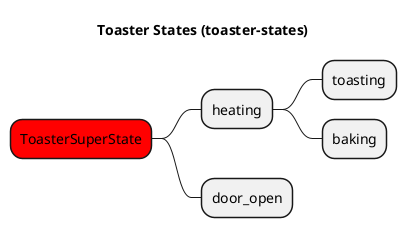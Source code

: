 @startmindmap toaster-states
title Toaster States (toaster-states)

*[#Red] ToasterSuperState
** heating
*** toasting
*** baking

** door_open

@endmindmap
